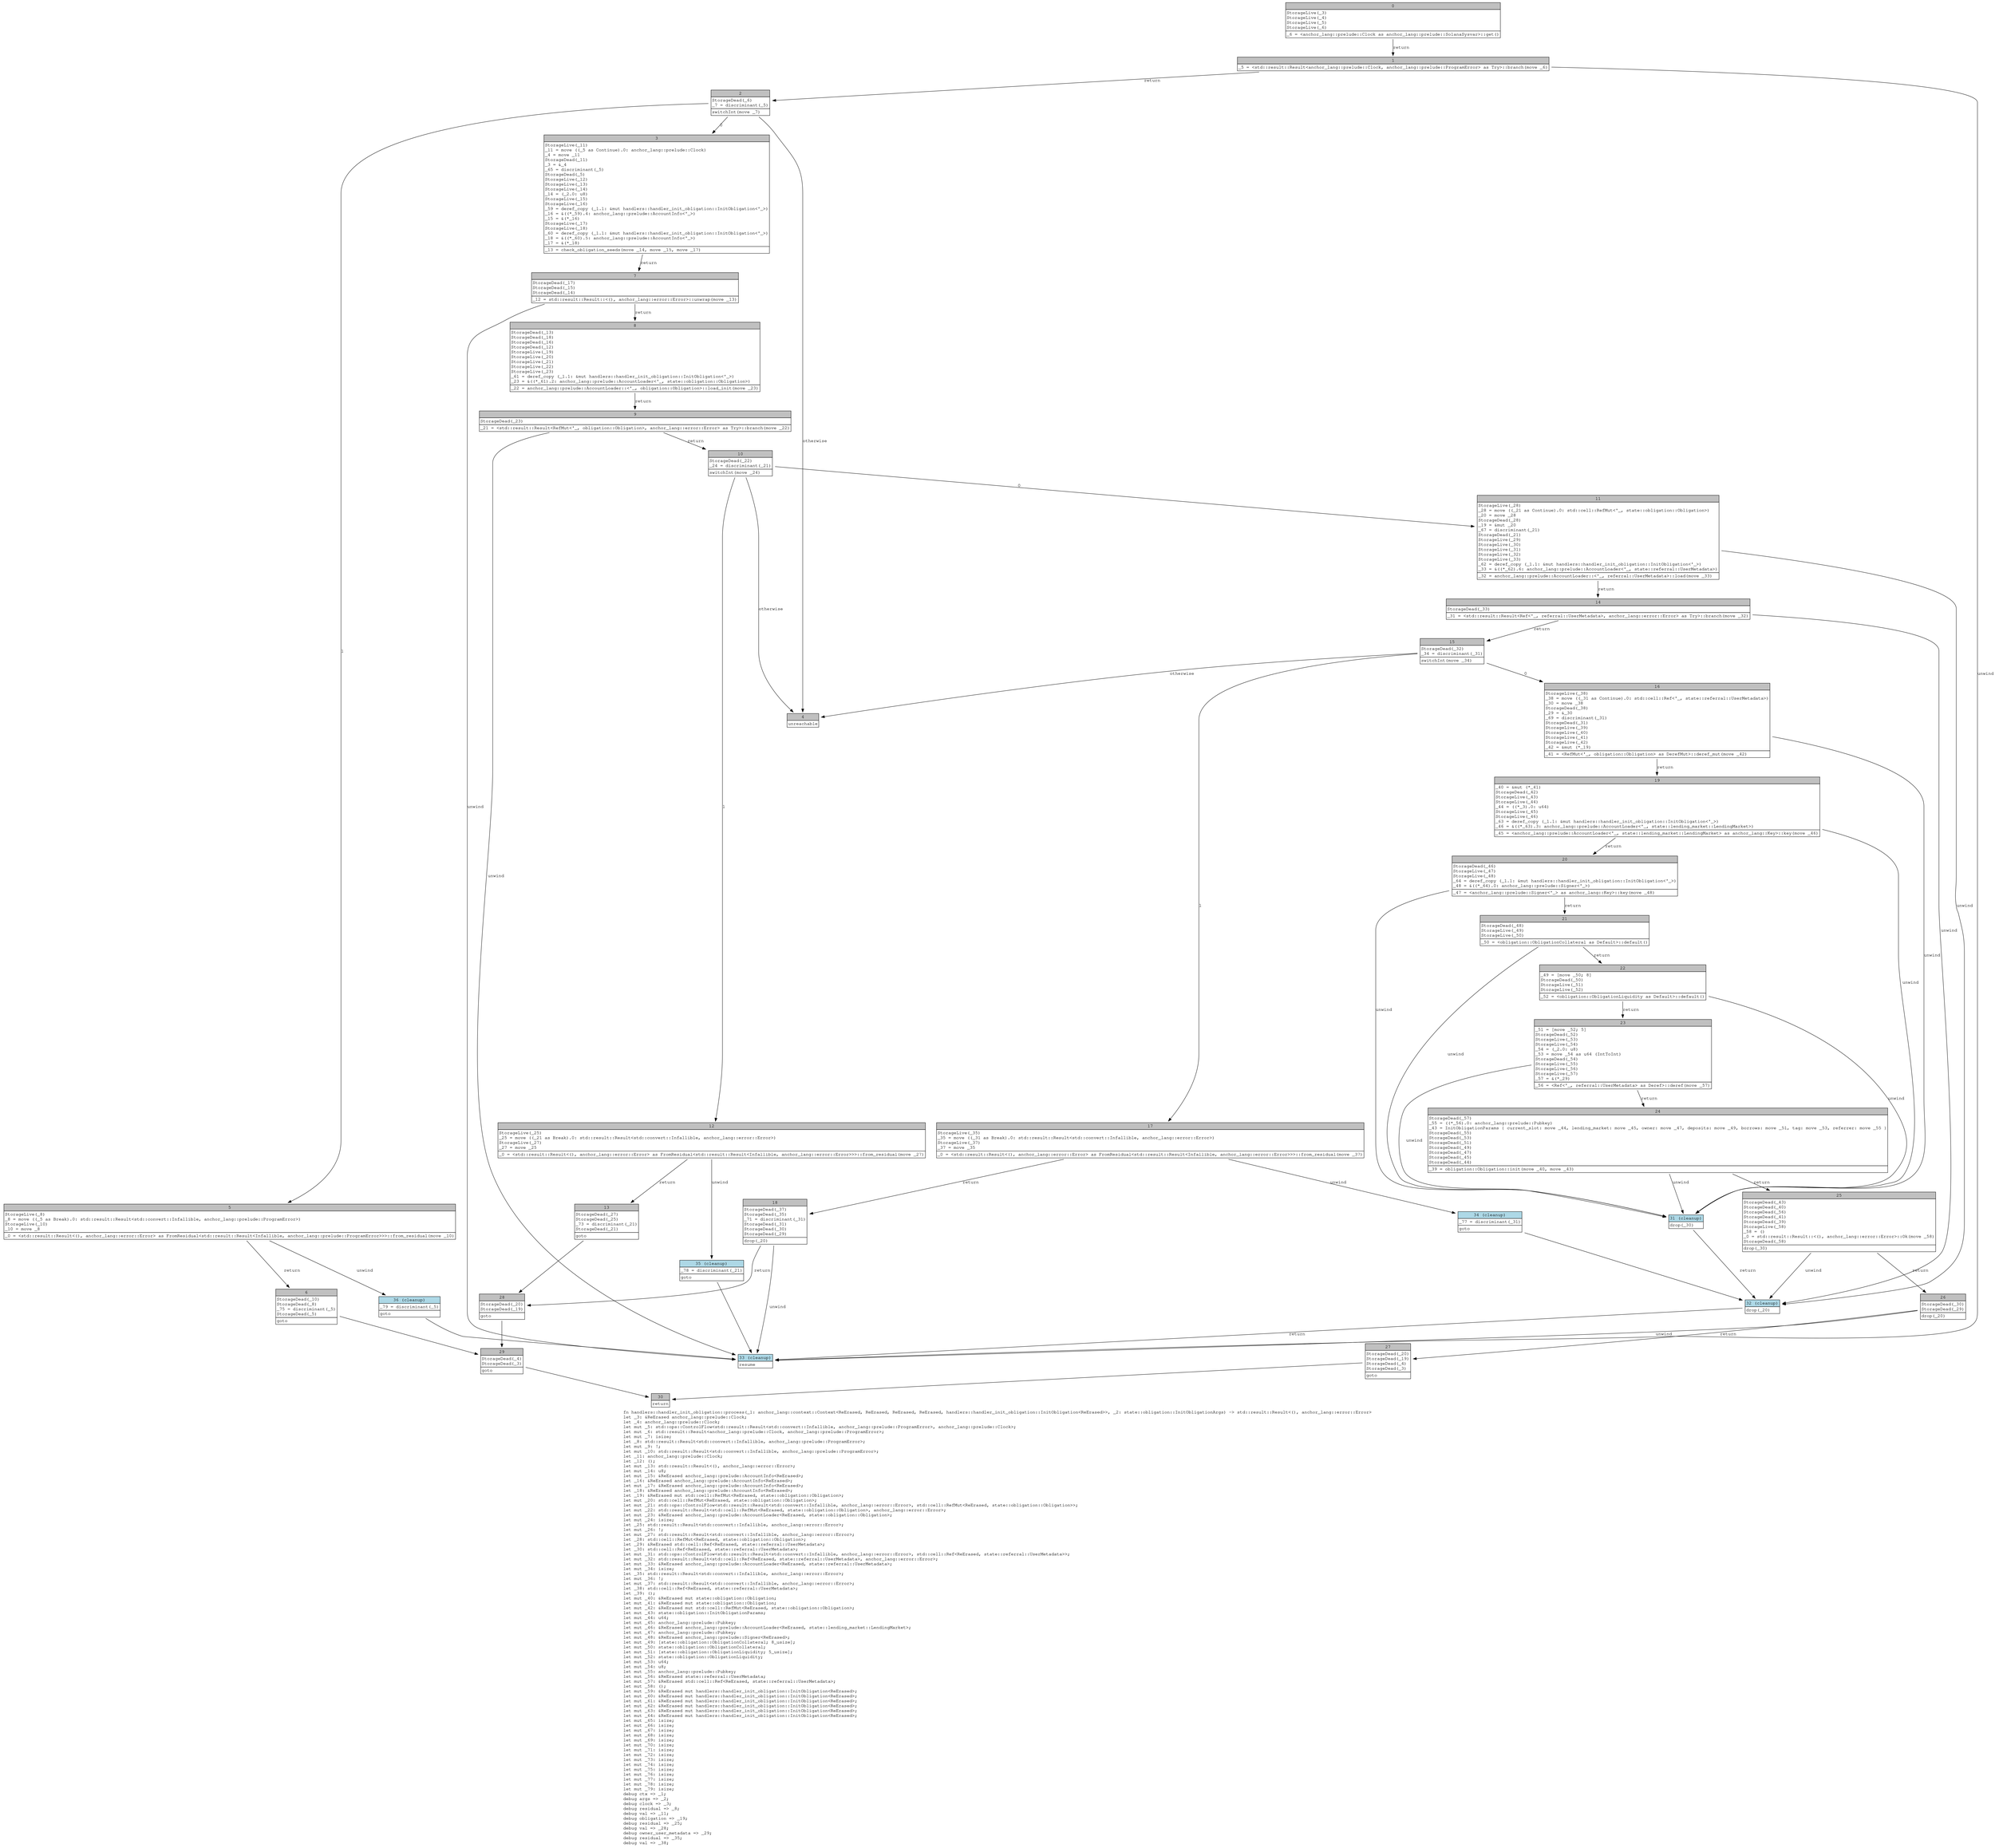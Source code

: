 digraph Mir_0_284 {
    graph [fontname="Courier, monospace"];
    node [fontname="Courier, monospace"];
    edge [fontname="Courier, monospace"];
    label=<fn handlers::handler_init_obligation::process(_1: anchor_lang::context::Context&lt;ReErased, ReErased, ReErased, ReErased, handlers::handler_init_obligation::InitObligation&lt;ReErased&gt;&gt;, _2: state::obligation::InitObligationArgs) -&gt; std::result::Result&lt;(), anchor_lang::error::Error&gt;<br align="left"/>let _3: &amp;ReErased anchor_lang::prelude::Clock;<br align="left"/>let _4: anchor_lang::prelude::Clock;<br align="left"/>let mut _5: std::ops::ControlFlow&lt;std::result::Result&lt;std::convert::Infallible, anchor_lang::prelude::ProgramError&gt;, anchor_lang::prelude::Clock&gt;;<br align="left"/>let mut _6: std::result::Result&lt;anchor_lang::prelude::Clock, anchor_lang::prelude::ProgramError&gt;;<br align="left"/>let mut _7: isize;<br align="left"/>let _8: std::result::Result&lt;std::convert::Infallible, anchor_lang::prelude::ProgramError&gt;;<br align="left"/>let mut _9: !;<br align="left"/>let mut _10: std::result::Result&lt;std::convert::Infallible, anchor_lang::prelude::ProgramError&gt;;<br align="left"/>let _11: anchor_lang::prelude::Clock;<br align="left"/>let _12: ();<br align="left"/>let mut _13: std::result::Result&lt;(), anchor_lang::error::Error&gt;;<br align="left"/>let mut _14: u8;<br align="left"/>let mut _15: &amp;ReErased anchor_lang::prelude::AccountInfo&lt;ReErased&gt;;<br align="left"/>let _16: &amp;ReErased anchor_lang::prelude::AccountInfo&lt;ReErased&gt;;<br align="left"/>let mut _17: &amp;ReErased anchor_lang::prelude::AccountInfo&lt;ReErased&gt;;<br align="left"/>let _18: &amp;ReErased anchor_lang::prelude::AccountInfo&lt;ReErased&gt;;<br align="left"/>let _19: &amp;ReErased mut std::cell::RefMut&lt;ReErased, state::obligation::Obligation&gt;;<br align="left"/>let mut _20: std::cell::RefMut&lt;ReErased, state::obligation::Obligation&gt;;<br align="left"/>let mut _21: std::ops::ControlFlow&lt;std::result::Result&lt;std::convert::Infallible, anchor_lang::error::Error&gt;, std::cell::RefMut&lt;ReErased, state::obligation::Obligation&gt;&gt;;<br align="left"/>let mut _22: std::result::Result&lt;std::cell::RefMut&lt;ReErased, state::obligation::Obligation&gt;, anchor_lang::error::Error&gt;;<br align="left"/>let mut _23: &amp;ReErased anchor_lang::prelude::AccountLoader&lt;ReErased, state::obligation::Obligation&gt;;<br align="left"/>let mut _24: isize;<br align="left"/>let _25: std::result::Result&lt;std::convert::Infallible, anchor_lang::error::Error&gt;;<br align="left"/>let mut _26: !;<br align="left"/>let mut _27: std::result::Result&lt;std::convert::Infallible, anchor_lang::error::Error&gt;;<br align="left"/>let _28: std::cell::RefMut&lt;ReErased, state::obligation::Obligation&gt;;<br align="left"/>let _29: &amp;ReErased std::cell::Ref&lt;ReErased, state::referral::UserMetadata&gt;;<br align="left"/>let _30: std::cell::Ref&lt;ReErased, state::referral::UserMetadata&gt;;<br align="left"/>let mut _31: std::ops::ControlFlow&lt;std::result::Result&lt;std::convert::Infallible, anchor_lang::error::Error&gt;, std::cell::Ref&lt;ReErased, state::referral::UserMetadata&gt;&gt;;<br align="left"/>let mut _32: std::result::Result&lt;std::cell::Ref&lt;ReErased, state::referral::UserMetadata&gt;, anchor_lang::error::Error&gt;;<br align="left"/>let mut _33: &amp;ReErased anchor_lang::prelude::AccountLoader&lt;ReErased, state::referral::UserMetadata&gt;;<br align="left"/>let mut _34: isize;<br align="left"/>let _35: std::result::Result&lt;std::convert::Infallible, anchor_lang::error::Error&gt;;<br align="left"/>let mut _36: !;<br align="left"/>let mut _37: std::result::Result&lt;std::convert::Infallible, anchor_lang::error::Error&gt;;<br align="left"/>let _38: std::cell::Ref&lt;ReErased, state::referral::UserMetadata&gt;;<br align="left"/>let _39: ();<br align="left"/>let mut _40: &amp;ReErased mut state::obligation::Obligation;<br align="left"/>let mut _41: &amp;ReErased mut state::obligation::Obligation;<br align="left"/>let mut _42: &amp;ReErased mut std::cell::RefMut&lt;ReErased, state::obligation::Obligation&gt;;<br align="left"/>let mut _43: state::obligation::InitObligationParams;<br align="left"/>let mut _44: u64;<br align="left"/>let mut _45: anchor_lang::prelude::Pubkey;<br align="left"/>let mut _46: &amp;ReErased anchor_lang::prelude::AccountLoader&lt;ReErased, state::lending_market::LendingMarket&gt;;<br align="left"/>let mut _47: anchor_lang::prelude::Pubkey;<br align="left"/>let mut _48: &amp;ReErased anchor_lang::prelude::Signer&lt;ReErased&gt;;<br align="left"/>let mut _49: [state::obligation::ObligationCollateral; 8_usize];<br align="left"/>let mut _50: state::obligation::ObligationCollateral;<br align="left"/>let mut _51: [state::obligation::ObligationLiquidity; 5_usize];<br align="left"/>let mut _52: state::obligation::ObligationLiquidity;<br align="left"/>let mut _53: u64;<br align="left"/>let mut _54: u8;<br align="left"/>let mut _55: anchor_lang::prelude::Pubkey;<br align="left"/>let mut _56: &amp;ReErased state::referral::UserMetadata;<br align="left"/>let mut _57: &amp;ReErased std::cell::Ref&lt;ReErased, state::referral::UserMetadata&gt;;<br align="left"/>let mut _58: ();<br align="left"/>let mut _59: &amp;ReErased mut handlers::handler_init_obligation::InitObligation&lt;ReErased&gt;;<br align="left"/>let mut _60: &amp;ReErased mut handlers::handler_init_obligation::InitObligation&lt;ReErased&gt;;<br align="left"/>let mut _61: &amp;ReErased mut handlers::handler_init_obligation::InitObligation&lt;ReErased&gt;;<br align="left"/>let mut _62: &amp;ReErased mut handlers::handler_init_obligation::InitObligation&lt;ReErased&gt;;<br align="left"/>let mut _63: &amp;ReErased mut handlers::handler_init_obligation::InitObligation&lt;ReErased&gt;;<br align="left"/>let mut _64: &amp;ReErased mut handlers::handler_init_obligation::InitObligation&lt;ReErased&gt;;<br align="left"/>let mut _65: isize;<br align="left"/>let mut _66: isize;<br align="left"/>let mut _67: isize;<br align="left"/>let mut _68: isize;<br align="left"/>let mut _69: isize;<br align="left"/>let mut _70: isize;<br align="left"/>let mut _71: isize;<br align="left"/>let mut _72: isize;<br align="left"/>let mut _73: isize;<br align="left"/>let mut _74: isize;<br align="left"/>let mut _75: isize;<br align="left"/>let mut _76: isize;<br align="left"/>let mut _77: isize;<br align="left"/>let mut _78: isize;<br align="left"/>let mut _79: isize;<br align="left"/>debug ctx =&gt; _1;<br align="left"/>debug args =&gt; _2;<br align="left"/>debug clock =&gt; _3;<br align="left"/>debug residual =&gt; _8;<br align="left"/>debug val =&gt; _11;<br align="left"/>debug obligation =&gt; _19;<br align="left"/>debug residual =&gt; _25;<br align="left"/>debug val =&gt; _28;<br align="left"/>debug owner_user_metadata =&gt; _29;<br align="left"/>debug residual =&gt; _35;<br align="left"/>debug val =&gt; _38;<br align="left"/>>;
    bb0__0_284 [shape="none", label=<<table border="0" cellborder="1" cellspacing="0"><tr><td bgcolor="gray" align="center" colspan="1">0</td></tr><tr><td align="left" balign="left">StorageLive(_3)<br/>StorageLive(_4)<br/>StorageLive(_5)<br/>StorageLive(_6)<br/></td></tr><tr><td align="left">_6 = &lt;anchor_lang::prelude::Clock as anchor_lang::prelude::SolanaSysvar&gt;::get()</td></tr></table>>];
    bb1__0_284 [shape="none", label=<<table border="0" cellborder="1" cellspacing="0"><tr><td bgcolor="gray" align="center" colspan="1">1</td></tr><tr><td align="left">_5 = &lt;std::result::Result&lt;anchor_lang::prelude::Clock, anchor_lang::prelude::ProgramError&gt; as Try&gt;::branch(move _6)</td></tr></table>>];
    bb2__0_284 [shape="none", label=<<table border="0" cellborder="1" cellspacing="0"><tr><td bgcolor="gray" align="center" colspan="1">2</td></tr><tr><td align="left" balign="left">StorageDead(_6)<br/>_7 = discriminant(_5)<br/></td></tr><tr><td align="left">switchInt(move _7)</td></tr></table>>];
    bb3__0_284 [shape="none", label=<<table border="0" cellborder="1" cellspacing="0"><tr><td bgcolor="gray" align="center" colspan="1">3</td></tr><tr><td align="left" balign="left">StorageLive(_11)<br/>_11 = move ((_5 as Continue).0: anchor_lang::prelude::Clock)<br/>_4 = move _11<br/>StorageDead(_11)<br/>_3 = &amp;_4<br/>_65 = discriminant(_5)<br/>StorageDead(_5)<br/>StorageLive(_12)<br/>StorageLive(_13)<br/>StorageLive(_14)<br/>_14 = (_2.0: u8)<br/>StorageLive(_15)<br/>StorageLive(_16)<br/>_59 = deref_copy (_1.1: &amp;mut handlers::handler_init_obligation::InitObligation&lt;'_&gt;)<br/>_16 = &amp;((*_59).4: anchor_lang::prelude::AccountInfo&lt;'_&gt;)<br/>_15 = &amp;(*_16)<br/>StorageLive(_17)<br/>StorageLive(_18)<br/>_60 = deref_copy (_1.1: &amp;mut handlers::handler_init_obligation::InitObligation&lt;'_&gt;)<br/>_18 = &amp;((*_60).5: anchor_lang::prelude::AccountInfo&lt;'_&gt;)<br/>_17 = &amp;(*_18)<br/></td></tr><tr><td align="left">_13 = check_obligation_seeds(move _14, move _15, move _17)</td></tr></table>>];
    bb4__0_284 [shape="none", label=<<table border="0" cellborder="1" cellspacing="0"><tr><td bgcolor="gray" align="center" colspan="1">4</td></tr><tr><td align="left">unreachable</td></tr></table>>];
    bb5__0_284 [shape="none", label=<<table border="0" cellborder="1" cellspacing="0"><tr><td bgcolor="gray" align="center" colspan="1">5</td></tr><tr><td align="left" balign="left">StorageLive(_8)<br/>_8 = move ((_5 as Break).0: std::result::Result&lt;std::convert::Infallible, anchor_lang::prelude::ProgramError&gt;)<br/>StorageLive(_10)<br/>_10 = move _8<br/></td></tr><tr><td align="left">_0 = &lt;std::result::Result&lt;(), anchor_lang::error::Error&gt; as FromResidual&lt;std::result::Result&lt;Infallible, anchor_lang::prelude::ProgramError&gt;&gt;&gt;::from_residual(move _10)</td></tr></table>>];
    bb6__0_284 [shape="none", label=<<table border="0" cellborder="1" cellspacing="0"><tr><td bgcolor="gray" align="center" colspan="1">6</td></tr><tr><td align="left" balign="left">StorageDead(_10)<br/>StorageDead(_8)<br/>_75 = discriminant(_5)<br/>StorageDead(_5)<br/></td></tr><tr><td align="left">goto</td></tr></table>>];
    bb7__0_284 [shape="none", label=<<table border="0" cellborder="1" cellspacing="0"><tr><td bgcolor="gray" align="center" colspan="1">7</td></tr><tr><td align="left" balign="left">StorageDead(_17)<br/>StorageDead(_15)<br/>StorageDead(_14)<br/></td></tr><tr><td align="left">_12 = std::result::Result::&lt;(), anchor_lang::error::Error&gt;::unwrap(move _13)</td></tr></table>>];
    bb8__0_284 [shape="none", label=<<table border="0" cellborder="1" cellspacing="0"><tr><td bgcolor="gray" align="center" colspan="1">8</td></tr><tr><td align="left" balign="left">StorageDead(_13)<br/>StorageDead(_18)<br/>StorageDead(_16)<br/>StorageDead(_12)<br/>StorageLive(_19)<br/>StorageLive(_20)<br/>StorageLive(_21)<br/>StorageLive(_22)<br/>StorageLive(_23)<br/>_61 = deref_copy (_1.1: &amp;mut handlers::handler_init_obligation::InitObligation&lt;'_&gt;)<br/>_23 = &amp;((*_61).2: anchor_lang::prelude::AccountLoader&lt;'_, state::obligation::Obligation&gt;)<br/></td></tr><tr><td align="left">_22 = anchor_lang::prelude::AccountLoader::&lt;'_, obligation::Obligation&gt;::load_init(move _23)</td></tr></table>>];
    bb9__0_284 [shape="none", label=<<table border="0" cellborder="1" cellspacing="0"><tr><td bgcolor="gray" align="center" colspan="1">9</td></tr><tr><td align="left" balign="left">StorageDead(_23)<br/></td></tr><tr><td align="left">_21 = &lt;std::result::Result&lt;RefMut&lt;'_, obligation::Obligation&gt;, anchor_lang::error::Error&gt; as Try&gt;::branch(move _22)</td></tr></table>>];
    bb10__0_284 [shape="none", label=<<table border="0" cellborder="1" cellspacing="0"><tr><td bgcolor="gray" align="center" colspan="1">10</td></tr><tr><td align="left" balign="left">StorageDead(_22)<br/>_24 = discriminant(_21)<br/></td></tr><tr><td align="left">switchInt(move _24)</td></tr></table>>];
    bb11__0_284 [shape="none", label=<<table border="0" cellborder="1" cellspacing="0"><tr><td bgcolor="gray" align="center" colspan="1">11</td></tr><tr><td align="left" balign="left">StorageLive(_28)<br/>_28 = move ((_21 as Continue).0: std::cell::RefMut&lt;'_, state::obligation::Obligation&gt;)<br/>_20 = move _28<br/>StorageDead(_28)<br/>_19 = &amp;mut _20<br/>_67 = discriminant(_21)<br/>StorageDead(_21)<br/>StorageLive(_29)<br/>StorageLive(_30)<br/>StorageLive(_31)<br/>StorageLive(_32)<br/>StorageLive(_33)<br/>_62 = deref_copy (_1.1: &amp;mut handlers::handler_init_obligation::InitObligation&lt;'_&gt;)<br/>_33 = &amp;((*_62).6: anchor_lang::prelude::AccountLoader&lt;'_, state::referral::UserMetadata&gt;)<br/></td></tr><tr><td align="left">_32 = anchor_lang::prelude::AccountLoader::&lt;'_, referral::UserMetadata&gt;::load(move _33)</td></tr></table>>];
    bb12__0_284 [shape="none", label=<<table border="0" cellborder="1" cellspacing="0"><tr><td bgcolor="gray" align="center" colspan="1">12</td></tr><tr><td align="left" balign="left">StorageLive(_25)<br/>_25 = move ((_21 as Break).0: std::result::Result&lt;std::convert::Infallible, anchor_lang::error::Error&gt;)<br/>StorageLive(_27)<br/>_27 = move _25<br/></td></tr><tr><td align="left">_0 = &lt;std::result::Result&lt;(), anchor_lang::error::Error&gt; as FromResidual&lt;std::result::Result&lt;Infallible, anchor_lang::error::Error&gt;&gt;&gt;::from_residual(move _27)</td></tr></table>>];
    bb13__0_284 [shape="none", label=<<table border="0" cellborder="1" cellspacing="0"><tr><td bgcolor="gray" align="center" colspan="1">13</td></tr><tr><td align="left" balign="left">StorageDead(_27)<br/>StorageDead(_25)<br/>_73 = discriminant(_21)<br/>StorageDead(_21)<br/></td></tr><tr><td align="left">goto</td></tr></table>>];
    bb14__0_284 [shape="none", label=<<table border="0" cellborder="1" cellspacing="0"><tr><td bgcolor="gray" align="center" colspan="1">14</td></tr><tr><td align="left" balign="left">StorageDead(_33)<br/></td></tr><tr><td align="left">_31 = &lt;std::result::Result&lt;Ref&lt;'_, referral::UserMetadata&gt;, anchor_lang::error::Error&gt; as Try&gt;::branch(move _32)</td></tr></table>>];
    bb15__0_284 [shape="none", label=<<table border="0" cellborder="1" cellspacing="0"><tr><td bgcolor="gray" align="center" colspan="1">15</td></tr><tr><td align="left" balign="left">StorageDead(_32)<br/>_34 = discriminant(_31)<br/></td></tr><tr><td align="left">switchInt(move _34)</td></tr></table>>];
    bb16__0_284 [shape="none", label=<<table border="0" cellborder="1" cellspacing="0"><tr><td bgcolor="gray" align="center" colspan="1">16</td></tr><tr><td align="left" balign="left">StorageLive(_38)<br/>_38 = move ((_31 as Continue).0: std::cell::Ref&lt;'_, state::referral::UserMetadata&gt;)<br/>_30 = move _38<br/>StorageDead(_38)<br/>_29 = &amp;_30<br/>_69 = discriminant(_31)<br/>StorageDead(_31)<br/>StorageLive(_39)<br/>StorageLive(_40)<br/>StorageLive(_41)<br/>StorageLive(_42)<br/>_42 = &amp;mut (*_19)<br/></td></tr><tr><td align="left">_41 = &lt;RefMut&lt;'_, obligation::Obligation&gt; as DerefMut&gt;::deref_mut(move _42)</td></tr></table>>];
    bb17__0_284 [shape="none", label=<<table border="0" cellborder="1" cellspacing="0"><tr><td bgcolor="gray" align="center" colspan="1">17</td></tr><tr><td align="left" balign="left">StorageLive(_35)<br/>_35 = move ((_31 as Break).0: std::result::Result&lt;std::convert::Infallible, anchor_lang::error::Error&gt;)<br/>StorageLive(_37)<br/>_37 = move _35<br/></td></tr><tr><td align="left">_0 = &lt;std::result::Result&lt;(), anchor_lang::error::Error&gt; as FromResidual&lt;std::result::Result&lt;Infallible, anchor_lang::error::Error&gt;&gt;&gt;::from_residual(move _37)</td></tr></table>>];
    bb18__0_284 [shape="none", label=<<table border="0" cellborder="1" cellspacing="0"><tr><td bgcolor="gray" align="center" colspan="1">18</td></tr><tr><td align="left" balign="left">StorageDead(_37)<br/>StorageDead(_35)<br/>_71 = discriminant(_31)<br/>StorageDead(_31)<br/>StorageDead(_30)<br/>StorageDead(_29)<br/></td></tr><tr><td align="left">drop(_20)</td></tr></table>>];
    bb19__0_284 [shape="none", label=<<table border="0" cellborder="1" cellspacing="0"><tr><td bgcolor="gray" align="center" colspan="1">19</td></tr><tr><td align="left" balign="left">_40 = &amp;mut (*_41)<br/>StorageDead(_42)<br/>StorageLive(_43)<br/>StorageLive(_44)<br/>_44 = ((*_3).0: u64)<br/>StorageLive(_45)<br/>StorageLive(_46)<br/>_63 = deref_copy (_1.1: &amp;mut handlers::handler_init_obligation::InitObligation&lt;'_&gt;)<br/>_46 = &amp;((*_63).3: anchor_lang::prelude::AccountLoader&lt;'_, state::lending_market::LendingMarket&gt;)<br/></td></tr><tr><td align="left">_45 = &lt;anchor_lang::prelude::AccountLoader&lt;'_, state::lending_market::LendingMarket&gt; as anchor_lang::Key&gt;::key(move _46)</td></tr></table>>];
    bb20__0_284 [shape="none", label=<<table border="0" cellborder="1" cellspacing="0"><tr><td bgcolor="gray" align="center" colspan="1">20</td></tr><tr><td align="left" balign="left">StorageDead(_46)<br/>StorageLive(_47)<br/>StorageLive(_48)<br/>_64 = deref_copy (_1.1: &amp;mut handlers::handler_init_obligation::InitObligation&lt;'_&gt;)<br/>_48 = &amp;((*_64).0: anchor_lang::prelude::Signer&lt;'_&gt;)<br/></td></tr><tr><td align="left">_47 = &lt;anchor_lang::prelude::Signer&lt;'_&gt; as anchor_lang::Key&gt;::key(move _48)</td></tr></table>>];
    bb21__0_284 [shape="none", label=<<table border="0" cellborder="1" cellspacing="0"><tr><td bgcolor="gray" align="center" colspan="1">21</td></tr><tr><td align="left" balign="left">StorageDead(_48)<br/>StorageLive(_49)<br/>StorageLive(_50)<br/></td></tr><tr><td align="left">_50 = &lt;obligation::ObligationCollateral as Default&gt;::default()</td></tr></table>>];
    bb22__0_284 [shape="none", label=<<table border="0" cellborder="1" cellspacing="0"><tr><td bgcolor="gray" align="center" colspan="1">22</td></tr><tr><td align="left" balign="left">_49 = [move _50; 8]<br/>StorageDead(_50)<br/>StorageLive(_51)<br/>StorageLive(_52)<br/></td></tr><tr><td align="left">_52 = &lt;obligation::ObligationLiquidity as Default&gt;::default()</td></tr></table>>];
    bb23__0_284 [shape="none", label=<<table border="0" cellborder="1" cellspacing="0"><tr><td bgcolor="gray" align="center" colspan="1">23</td></tr><tr><td align="left" balign="left">_51 = [move _52; 5]<br/>StorageDead(_52)<br/>StorageLive(_53)<br/>StorageLive(_54)<br/>_54 = (_2.0: u8)<br/>_53 = move _54 as u64 (IntToInt)<br/>StorageDead(_54)<br/>StorageLive(_55)<br/>StorageLive(_56)<br/>StorageLive(_57)<br/>_57 = &amp;(*_29)<br/></td></tr><tr><td align="left">_56 = &lt;Ref&lt;'_, referral::UserMetadata&gt; as Deref&gt;::deref(move _57)</td></tr></table>>];
    bb24__0_284 [shape="none", label=<<table border="0" cellborder="1" cellspacing="0"><tr><td bgcolor="gray" align="center" colspan="1">24</td></tr><tr><td align="left" balign="left">StorageDead(_57)<br/>_55 = ((*_56).0: anchor_lang::prelude::Pubkey)<br/>_43 = InitObligationParams { current_slot: move _44, lending_market: move _45, owner: move _47, deposits: move _49, borrows: move _51, tag: move _53, referrer: move _55 }<br/>StorageDead(_55)<br/>StorageDead(_53)<br/>StorageDead(_51)<br/>StorageDead(_49)<br/>StorageDead(_47)<br/>StorageDead(_45)<br/>StorageDead(_44)<br/></td></tr><tr><td align="left">_39 = obligation::Obligation::init(move _40, move _43)</td></tr></table>>];
    bb25__0_284 [shape="none", label=<<table border="0" cellborder="1" cellspacing="0"><tr><td bgcolor="gray" align="center" colspan="1">25</td></tr><tr><td align="left" balign="left">StorageDead(_43)<br/>StorageDead(_40)<br/>StorageDead(_56)<br/>StorageDead(_41)<br/>StorageDead(_39)<br/>StorageLive(_58)<br/>_58 = ()<br/>_0 = std::result::Result::&lt;(), anchor_lang::error::Error&gt;::Ok(move _58)<br/>StorageDead(_58)<br/></td></tr><tr><td align="left">drop(_30)</td></tr></table>>];
    bb26__0_284 [shape="none", label=<<table border="0" cellborder="1" cellspacing="0"><tr><td bgcolor="gray" align="center" colspan="1">26</td></tr><tr><td align="left" balign="left">StorageDead(_30)<br/>StorageDead(_29)<br/></td></tr><tr><td align="left">drop(_20)</td></tr></table>>];
    bb27__0_284 [shape="none", label=<<table border="0" cellborder="1" cellspacing="0"><tr><td bgcolor="gray" align="center" colspan="1">27</td></tr><tr><td align="left" balign="left">StorageDead(_20)<br/>StorageDead(_19)<br/>StorageDead(_4)<br/>StorageDead(_3)<br/></td></tr><tr><td align="left">goto</td></tr></table>>];
    bb28__0_284 [shape="none", label=<<table border="0" cellborder="1" cellspacing="0"><tr><td bgcolor="gray" align="center" colspan="1">28</td></tr><tr><td align="left" balign="left">StorageDead(_20)<br/>StorageDead(_19)<br/></td></tr><tr><td align="left">goto</td></tr></table>>];
    bb29__0_284 [shape="none", label=<<table border="0" cellborder="1" cellspacing="0"><tr><td bgcolor="gray" align="center" colspan="1">29</td></tr><tr><td align="left" balign="left">StorageDead(_4)<br/>StorageDead(_3)<br/></td></tr><tr><td align="left">goto</td></tr></table>>];
    bb30__0_284 [shape="none", label=<<table border="0" cellborder="1" cellspacing="0"><tr><td bgcolor="gray" align="center" colspan="1">30</td></tr><tr><td align="left">return</td></tr></table>>];
    bb31__0_284 [shape="none", label=<<table border="0" cellborder="1" cellspacing="0"><tr><td bgcolor="lightblue" align="center" colspan="1">31 (cleanup)</td></tr><tr><td align="left">drop(_30)</td></tr></table>>];
    bb32__0_284 [shape="none", label=<<table border="0" cellborder="1" cellspacing="0"><tr><td bgcolor="lightblue" align="center" colspan="1">32 (cleanup)</td></tr><tr><td align="left">drop(_20)</td></tr></table>>];
    bb33__0_284 [shape="none", label=<<table border="0" cellborder="1" cellspacing="0"><tr><td bgcolor="lightblue" align="center" colspan="1">33 (cleanup)</td></tr><tr><td align="left">resume</td></tr></table>>];
    bb34__0_284 [shape="none", label=<<table border="0" cellborder="1" cellspacing="0"><tr><td bgcolor="lightblue" align="center" colspan="1">34 (cleanup)</td></tr><tr><td align="left" balign="left">_77 = discriminant(_31)<br/></td></tr><tr><td align="left">goto</td></tr></table>>];
    bb35__0_284 [shape="none", label=<<table border="0" cellborder="1" cellspacing="0"><tr><td bgcolor="lightblue" align="center" colspan="1">35 (cleanup)</td></tr><tr><td align="left" balign="left">_78 = discriminant(_21)<br/></td></tr><tr><td align="left">goto</td></tr></table>>];
    bb36__0_284 [shape="none", label=<<table border="0" cellborder="1" cellspacing="0"><tr><td bgcolor="lightblue" align="center" colspan="1">36 (cleanup)</td></tr><tr><td align="left" balign="left">_79 = discriminant(_5)<br/></td></tr><tr><td align="left">goto</td></tr></table>>];
    bb0__0_284 -> bb1__0_284 [label="return"];
    bb1__0_284 -> bb2__0_284 [label="return"];
    bb1__0_284 -> bb33__0_284 [label="unwind"];
    bb2__0_284 -> bb3__0_284 [label="0"];
    bb2__0_284 -> bb5__0_284 [label="1"];
    bb2__0_284 -> bb4__0_284 [label="otherwise"];
    bb3__0_284 -> bb7__0_284 [label="return"];
    bb5__0_284 -> bb6__0_284 [label="return"];
    bb5__0_284 -> bb36__0_284 [label="unwind"];
    bb6__0_284 -> bb29__0_284 [label=""];
    bb7__0_284 -> bb8__0_284 [label="return"];
    bb7__0_284 -> bb33__0_284 [label="unwind"];
    bb8__0_284 -> bb9__0_284 [label="return"];
    bb9__0_284 -> bb10__0_284 [label="return"];
    bb9__0_284 -> bb33__0_284 [label="unwind"];
    bb10__0_284 -> bb11__0_284 [label="0"];
    bb10__0_284 -> bb12__0_284 [label="1"];
    bb10__0_284 -> bb4__0_284 [label="otherwise"];
    bb11__0_284 -> bb14__0_284 [label="return"];
    bb11__0_284 -> bb32__0_284 [label="unwind"];
    bb12__0_284 -> bb13__0_284 [label="return"];
    bb12__0_284 -> bb35__0_284 [label="unwind"];
    bb13__0_284 -> bb28__0_284 [label=""];
    bb14__0_284 -> bb15__0_284 [label="return"];
    bb14__0_284 -> bb32__0_284 [label="unwind"];
    bb15__0_284 -> bb16__0_284 [label="0"];
    bb15__0_284 -> bb17__0_284 [label="1"];
    bb15__0_284 -> bb4__0_284 [label="otherwise"];
    bb16__0_284 -> bb19__0_284 [label="return"];
    bb16__0_284 -> bb31__0_284 [label="unwind"];
    bb17__0_284 -> bb18__0_284 [label="return"];
    bb17__0_284 -> bb34__0_284 [label="unwind"];
    bb18__0_284 -> bb28__0_284 [label="return"];
    bb18__0_284 -> bb33__0_284 [label="unwind"];
    bb19__0_284 -> bb20__0_284 [label="return"];
    bb19__0_284 -> bb31__0_284 [label="unwind"];
    bb20__0_284 -> bb21__0_284 [label="return"];
    bb20__0_284 -> bb31__0_284 [label="unwind"];
    bb21__0_284 -> bb22__0_284 [label="return"];
    bb21__0_284 -> bb31__0_284 [label="unwind"];
    bb22__0_284 -> bb23__0_284 [label="return"];
    bb22__0_284 -> bb31__0_284 [label="unwind"];
    bb23__0_284 -> bb24__0_284 [label="return"];
    bb23__0_284 -> bb31__0_284 [label="unwind"];
    bb24__0_284 -> bb25__0_284 [label="return"];
    bb24__0_284 -> bb31__0_284 [label="unwind"];
    bb25__0_284 -> bb26__0_284 [label="return"];
    bb25__0_284 -> bb32__0_284 [label="unwind"];
    bb26__0_284 -> bb27__0_284 [label="return"];
    bb26__0_284 -> bb33__0_284 [label="unwind"];
    bb27__0_284 -> bb30__0_284 [label=""];
    bb28__0_284 -> bb29__0_284 [label=""];
    bb29__0_284 -> bb30__0_284 [label=""];
    bb31__0_284 -> bb32__0_284 [label="return"];
    bb32__0_284 -> bb33__0_284 [label="return"];
    bb34__0_284 -> bb32__0_284 [label=""];
    bb35__0_284 -> bb33__0_284 [label=""];
    bb36__0_284 -> bb33__0_284 [label=""];
}
